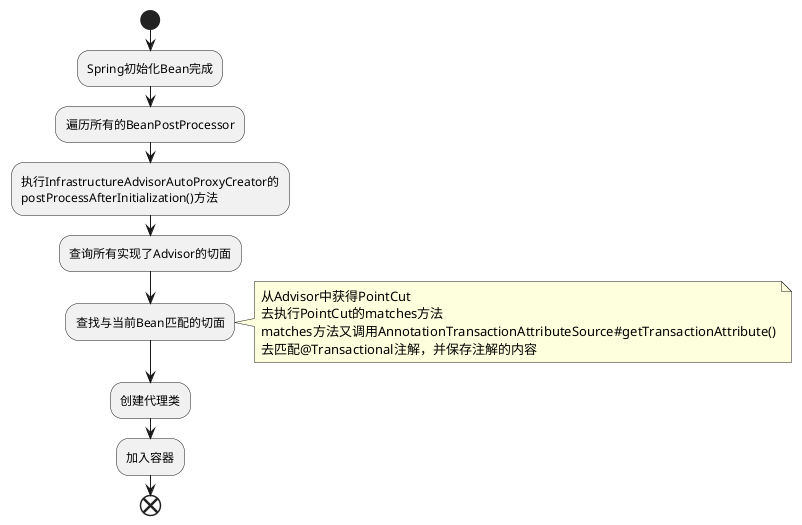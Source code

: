 @startuml
start
:Spring初始化Bean完成;
:遍历所有的BeanPostProcessor;
:执行InfrastructureAdvisorAutoProxyCreator的
postProcessAfterInitialization()方法;
:查询所有实现了Advisor的切面;
:查找与当前Bean匹配的切面;
note right
从Advisor中获得PointCut
去执行PointCut的matches方法
matches方法又调用AnnotationTransactionAttributeSource#getTransactionAttribute()
去匹配@Transactional注解，并保存注解的内容
end note
:创建代理类;
:加入容器;
end
@enduml
